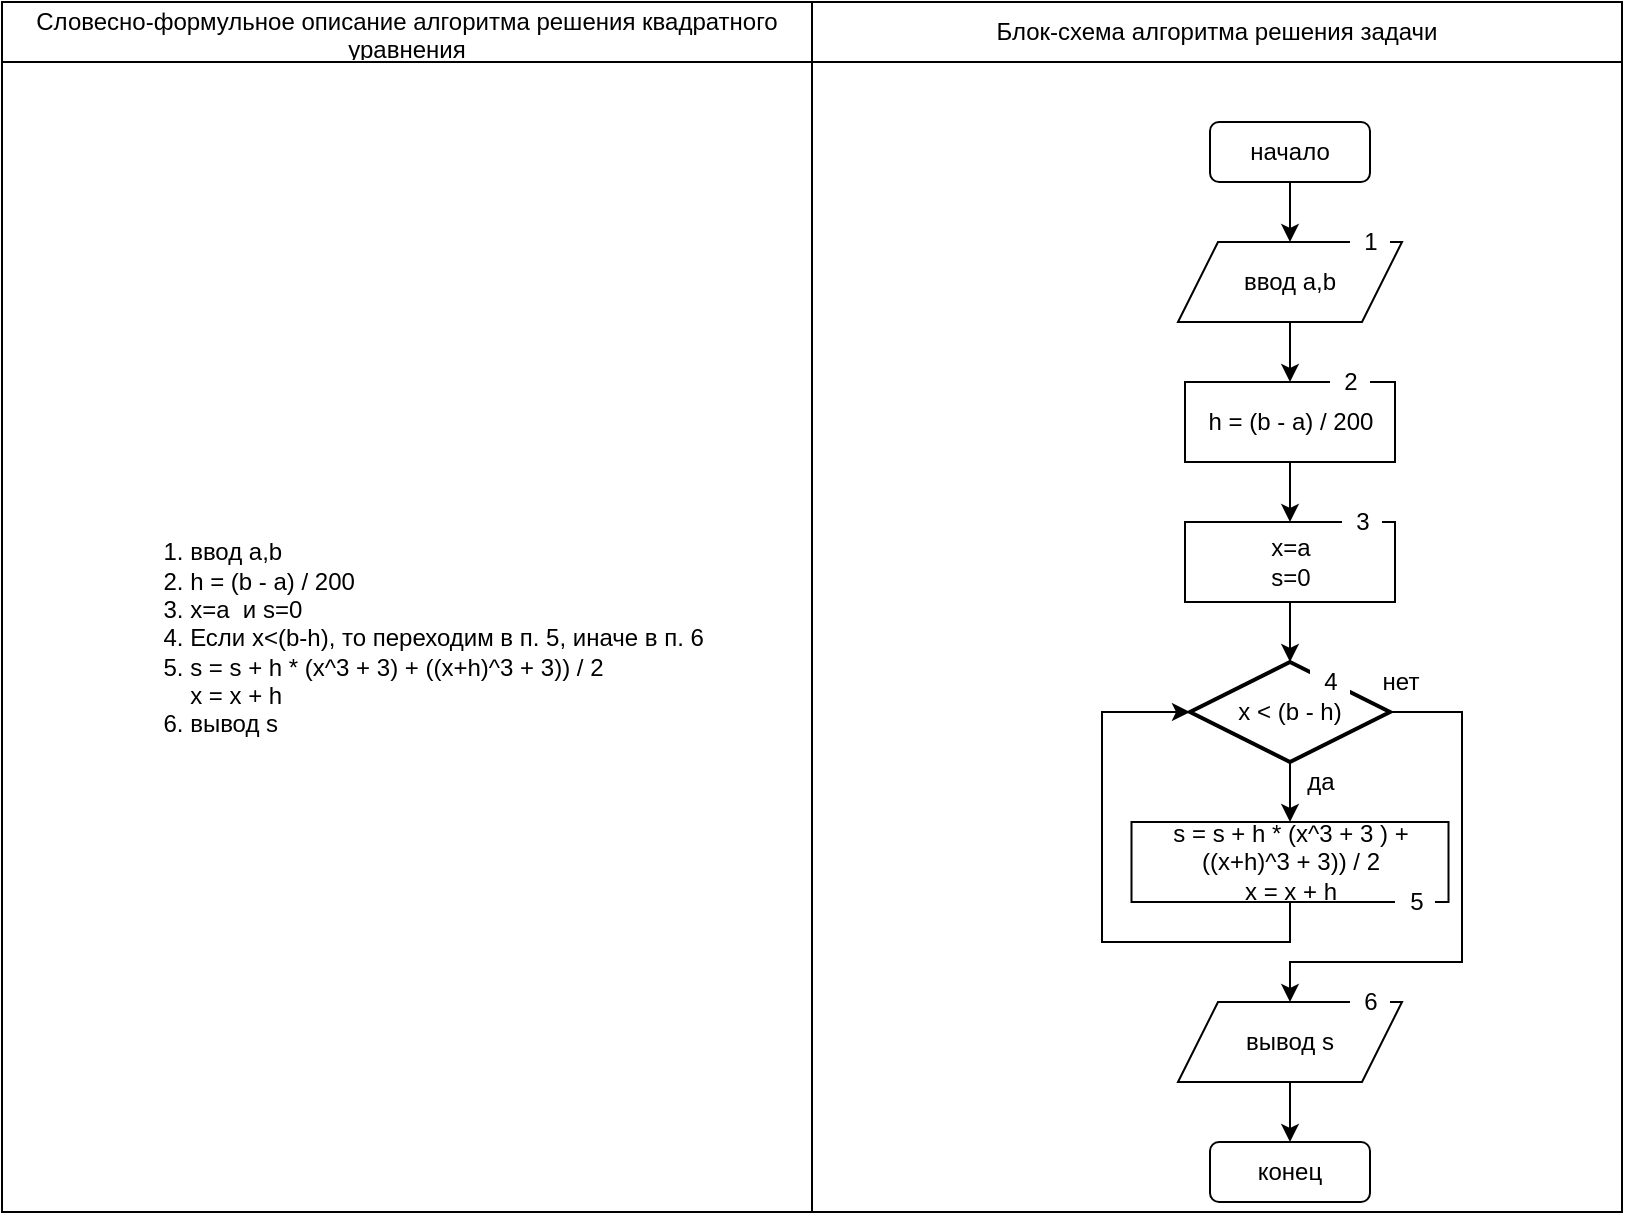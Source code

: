 <mxfile version="15.3.7" type="device"><diagram id="Me-vNaZFzJhO-StvzXGX" name="Page-1"><mxGraphModel dx="1038" dy="1733" grid="1" gridSize="10" guides="1" tooltips="1" connect="1" arrows="1" fold="1" page="1" pageScale="1" pageWidth="827" pageHeight="1169" math="0" shadow="0"><root><mxCell id="0"/><mxCell id="1" parent="0"/><mxCell id="HDcnYXt399tEulCMHBiQ-1" value="" style="shape=table;startSize=0;container=1;collapsible=0;childLayout=tableLayout;" vertex="1" parent="1"><mxGeometry x="10" y="-1160" width="810" height="605" as="geometry"/></mxCell><mxCell id="HDcnYXt399tEulCMHBiQ-2" value="" style="shape=partialRectangle;collapsible=0;dropTarget=0;pointerEvents=0;fillColor=none;top=0;left=0;bottom=0;right=0;points=[[0,0.5],[1,0.5]];portConstraint=eastwest;" vertex="1" parent="HDcnYXt399tEulCMHBiQ-1"><mxGeometry width="810" height="30" as="geometry"/></mxCell><mxCell id="HDcnYXt399tEulCMHBiQ-3" value="Словесно-формульное описание алгоритма решения квадратного уравнения" style="shape=partialRectangle;html=1;whiteSpace=wrap;connectable=0;overflow=hidden;fillColor=none;top=0;left=0;bottom=0;right=0;pointerEvents=1;" vertex="1" parent="HDcnYXt399tEulCMHBiQ-2"><mxGeometry width="405" height="30" as="geometry"><mxRectangle width="405" height="30" as="alternateBounds"/></mxGeometry></mxCell><mxCell id="HDcnYXt399tEulCMHBiQ-4" value="Блок-схема алгоритма решения задачи" style="shape=partialRectangle;html=1;whiteSpace=wrap;connectable=0;overflow=hidden;fillColor=none;top=0;left=0;bottom=0;right=0;pointerEvents=1;" vertex="1" parent="HDcnYXt399tEulCMHBiQ-2"><mxGeometry x="405" width="405" height="30" as="geometry"><mxRectangle width="405" height="30" as="alternateBounds"/></mxGeometry></mxCell><mxCell id="HDcnYXt399tEulCMHBiQ-5" value="" style="shape=partialRectangle;collapsible=0;dropTarget=0;pointerEvents=0;fillColor=none;top=0;left=0;bottom=0;right=0;points=[[0,0.5],[1,0.5]];portConstraint=eastwest;" vertex="1" parent="HDcnYXt399tEulCMHBiQ-1"><mxGeometry y="30" width="810" height="575" as="geometry"/></mxCell><mxCell id="HDcnYXt399tEulCMHBiQ-6" value="&lt;div align=&quot;left&quot;&gt;&lt;ol&gt;&lt;li&gt;ввод a,b&lt;/li&gt;&lt;li&gt;h = (b - a) / 200&lt;/li&gt;&lt;li&gt;x=a&amp;nbsp; и s=0&lt;/li&gt;&lt;li&gt;Если x&amp;lt;(b-h), то переходим в п. 5, иначе в п. 6&lt;/li&gt;&lt;li&gt;&lt;div&gt;s = s + h * (x^3 + 3) + ((x+h)^3 + 3)) / 2&lt;/div&gt;x = x + h&lt;/li&gt;&lt;li&gt;вывод s&lt;br&gt;&lt;/li&gt;&lt;/ol&gt;&lt;/div&gt;" style="shape=partialRectangle;html=1;whiteSpace=wrap;connectable=0;overflow=hidden;fillColor=none;top=0;left=0;bottom=0;right=0;pointerEvents=1;" vertex="1" parent="HDcnYXt399tEulCMHBiQ-5"><mxGeometry width="405" height="575" as="geometry"><mxRectangle width="405" height="575" as="alternateBounds"/></mxGeometry></mxCell><mxCell id="HDcnYXt399tEulCMHBiQ-7" value="" style="shape=partialRectangle;html=1;whiteSpace=wrap;connectable=0;overflow=hidden;fillColor=none;top=0;left=0;bottom=0;right=0;pointerEvents=1;" vertex="1" parent="HDcnYXt399tEulCMHBiQ-5"><mxGeometry x="405" width="405" height="575" as="geometry"><mxRectangle width="405" height="575" as="alternateBounds"/></mxGeometry></mxCell><mxCell id="HDcnYXt399tEulCMHBiQ-8" style="edgeStyle=orthogonalEdgeStyle;rounded=0;orthogonalLoop=1;jettySize=auto;html=1;exitX=0.5;exitY=1;exitDx=0;exitDy=0;" edge="1" parent="1" source="HDcnYXt399tEulCMHBiQ-9"><mxGeometry relative="1" as="geometry"><mxPoint x="654" y="-1040" as="targetPoint"/></mxGeometry></mxCell><mxCell id="HDcnYXt399tEulCMHBiQ-9" value="начало" style="rounded=1;whiteSpace=wrap;html=1;" vertex="1" parent="1"><mxGeometry x="614" y="-1100" width="80" height="30" as="geometry"/></mxCell><mxCell id="HDcnYXt399tEulCMHBiQ-10" style="edgeStyle=orthogonalEdgeStyle;rounded=0;orthogonalLoop=1;jettySize=auto;html=1;exitX=0.5;exitY=1;exitDx=0;exitDy=0;" edge="1" parent="1" source="HDcnYXt399tEulCMHBiQ-11"><mxGeometry relative="1" as="geometry"><mxPoint x="654" y="-970" as="targetPoint"/></mxGeometry></mxCell><mxCell id="HDcnYXt399tEulCMHBiQ-11" value="ввод a,b" style="shape=parallelogram;perimeter=parallelogramPerimeter;whiteSpace=wrap;html=1;fixedSize=1;" vertex="1" parent="1"><mxGeometry x="598" y="-1040" width="112" height="40" as="geometry"/></mxCell><mxCell id="HDcnYXt399tEulCMHBiQ-12" style="edgeStyle=orthogonalEdgeStyle;rounded=0;orthogonalLoop=1;jettySize=auto;html=1;exitX=0.5;exitY=1;exitDx=0;exitDy=0;" edge="1" parent="1" source="HDcnYXt399tEulCMHBiQ-13"><mxGeometry relative="1" as="geometry"><mxPoint x="654" y="-900" as="targetPoint"/></mxGeometry></mxCell><mxCell id="HDcnYXt399tEulCMHBiQ-13" value="h = (b - a) / 200" style="rounded=0;whiteSpace=wrap;html=1;" vertex="1" parent="1"><mxGeometry x="601.5" y="-970" width="105" height="40" as="geometry"/></mxCell><mxCell id="HDcnYXt399tEulCMHBiQ-14" style="edgeStyle=orthogonalEdgeStyle;rounded=0;orthogonalLoop=1;jettySize=auto;html=1;exitX=0.5;exitY=1;exitDx=0;exitDy=0;" edge="1" parent="1" source="HDcnYXt399tEulCMHBiQ-15"><mxGeometry relative="1" as="geometry"><mxPoint x="654" y="-830" as="targetPoint"/></mxGeometry></mxCell><mxCell id="HDcnYXt399tEulCMHBiQ-15" value="&lt;div&gt;x=a&lt;/div&gt;&lt;div&gt;s=0&lt;br&gt;&lt;/div&gt;" style="rounded=0;whiteSpace=wrap;html=1;" vertex="1" parent="1"><mxGeometry x="601.5" y="-900" width="105" height="40" as="geometry"/></mxCell><mxCell id="HDcnYXt399tEulCMHBiQ-16" style="edgeStyle=orthogonalEdgeStyle;rounded=0;orthogonalLoop=1;jettySize=auto;html=1;exitX=0.5;exitY=1;exitDx=0;exitDy=0;exitPerimeter=0;" edge="1" parent="1" source="HDcnYXt399tEulCMHBiQ-18"><mxGeometry relative="1" as="geometry"><mxPoint x="654" y="-750" as="targetPoint"/></mxGeometry></mxCell><mxCell id="HDcnYXt399tEulCMHBiQ-17" style="edgeStyle=orthogonalEdgeStyle;rounded=0;orthogonalLoop=1;jettySize=auto;html=1;exitX=1;exitY=0.5;exitDx=0;exitDy=0;exitPerimeter=0;" edge="1" parent="1" source="HDcnYXt399tEulCMHBiQ-18" target="HDcnYXt399tEulCMHBiQ-30"><mxGeometry relative="1" as="geometry"><Array as="points"><mxPoint x="740" y="-805"/><mxPoint x="740" y="-680"/><mxPoint x="654" y="-680"/></Array></mxGeometry></mxCell><mxCell id="HDcnYXt399tEulCMHBiQ-18" value="x &amp;lt; (b - h)" style="strokeWidth=2;html=1;shape=mxgraph.flowchart.decision;whiteSpace=wrap;fontFamily=Helvetica;" vertex="1" parent="1"><mxGeometry x="604" y="-830" width="100" height="50" as="geometry"/></mxCell><mxCell id="HDcnYXt399tEulCMHBiQ-19" style="edgeStyle=orthogonalEdgeStyle;rounded=0;orthogonalLoop=1;jettySize=auto;html=1;exitX=0.5;exitY=1;exitDx=0;exitDy=0;entryX=0;entryY=0.5;entryDx=0;entryDy=0;entryPerimeter=0;" edge="1" parent="1" source="HDcnYXt399tEulCMHBiQ-20" target="HDcnYXt399tEulCMHBiQ-18"><mxGeometry relative="1" as="geometry"><mxPoint x="654" y="-680" as="targetPoint"/><Array as="points"><mxPoint x="654" y="-690"/><mxPoint x="560" y="-690"/><mxPoint x="560" y="-805"/></Array></mxGeometry></mxCell><mxCell id="HDcnYXt399tEulCMHBiQ-20" value="&lt;div&gt;s = s + h * (x^3 + 3 ) + ((x+h)^3 + 3)) / 2&lt;/div&gt;x = x + h" style="rounded=0;whiteSpace=wrap;html=1;" vertex="1" parent="1"><mxGeometry x="574.75" y="-750" width="158.5" height="40" as="geometry"/></mxCell><mxCell id="HDcnYXt399tEulCMHBiQ-21" value="да" style="text;html=1;align=center;verticalAlign=middle;resizable=0;points=[];autosize=1;strokeColor=none;fillColor=none;" vertex="1" parent="1"><mxGeometry x="654" y="-780" width="30" height="20" as="geometry"/></mxCell><mxCell id="HDcnYXt399tEulCMHBiQ-22" value="нет" style="text;html=1;align=center;verticalAlign=middle;resizable=0;points=[];autosize=1;strokeColor=none;fillColor=none;" vertex="1" parent="1"><mxGeometry x="694" y="-830" width="30" height="20" as="geometry"/></mxCell><mxCell id="HDcnYXt399tEulCMHBiQ-23" value="конец" style="rounded=1;whiteSpace=wrap;html=1;" vertex="1" parent="1"><mxGeometry x="614" y="-590" width="80" height="30" as="geometry"/></mxCell><mxCell id="HDcnYXt399tEulCMHBiQ-24" value="4" style="text;html=1;align=center;verticalAlign=middle;resizable=0;points=[];autosize=1;strokeColor=none;fillColor=#FFFFFF;" vertex="1" parent="1"><mxGeometry x="664" y="-830" width="20" height="20" as="geometry"/></mxCell><mxCell id="HDcnYXt399tEulCMHBiQ-25" value="3" style="text;html=1;align=center;verticalAlign=middle;resizable=0;points=[];autosize=1;strokeColor=none;fillColor=#FFFFFF;" vertex="1" parent="1"><mxGeometry x="680" y="-910" width="20" height="20" as="geometry"/></mxCell><mxCell id="HDcnYXt399tEulCMHBiQ-26" value="2" style="text;html=1;align=center;verticalAlign=middle;resizable=0;points=[];autosize=1;strokeColor=none;fillColor=#FFFFFF;" vertex="1" parent="1"><mxGeometry x="674" y="-980" width="20" height="20" as="geometry"/></mxCell><mxCell id="HDcnYXt399tEulCMHBiQ-27" value="1" style="text;html=1;align=center;verticalAlign=middle;resizable=0;points=[];autosize=1;strokeColor=none;fillColor=#FFFFFF;" vertex="1" parent="1"><mxGeometry x="684" y="-1050" width="20" height="20" as="geometry"/></mxCell><mxCell id="HDcnYXt399tEulCMHBiQ-28" value="5" style="text;html=1;align=center;verticalAlign=middle;resizable=0;points=[];autosize=1;strokeColor=none;fillColor=#FFFFFF;" vertex="1" parent="1"><mxGeometry x="706.5" y="-720" width="20" height="20" as="geometry"/></mxCell><mxCell id="HDcnYXt399tEulCMHBiQ-29" style="edgeStyle=orthogonalEdgeStyle;rounded=0;orthogonalLoop=1;jettySize=auto;html=1;exitX=0.5;exitY=1;exitDx=0;exitDy=0;entryX=0.5;entryY=0;entryDx=0;entryDy=0;" edge="1" parent="1" source="HDcnYXt399tEulCMHBiQ-30" target="HDcnYXt399tEulCMHBiQ-23"><mxGeometry relative="1" as="geometry"/></mxCell><mxCell id="HDcnYXt399tEulCMHBiQ-30" value="вывод s" style="shape=parallelogram;perimeter=parallelogramPerimeter;whiteSpace=wrap;html=1;fixedSize=1;" vertex="1" parent="1"><mxGeometry x="598" y="-660" width="112" height="40" as="geometry"/></mxCell><mxCell id="HDcnYXt399tEulCMHBiQ-31" value="6" style="text;html=1;align=center;verticalAlign=middle;resizable=0;points=[];autosize=1;strokeColor=none;fillColor=#FFFFFF;" vertex="1" parent="1"><mxGeometry x="684" y="-670" width="20" height="20" as="geometry"/></mxCell></root></mxGraphModel></diagram></mxfile>